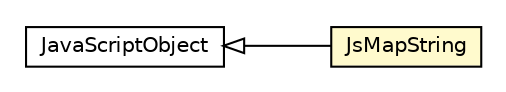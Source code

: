 #!/usr/local/bin/dot
#
# Class diagram 
# Generated by UMLGraph version R5_6-24-gf6e263 (http://www.umlgraph.org/)
#

digraph G {
	edge [fontname="Helvetica",fontsize=10,labelfontname="Helvetica",labelfontsize=10];
	node [fontname="Helvetica",fontsize=10,shape=plaintext];
	nodesep=0.25;
	ranksep=0.5;
	rankdir=LR;
	// org.turbogwt.core.collections.client.JsMapString
	c874 [label=<<table title="org.turbogwt.core.collections.client.JsMapString" border="0" cellborder="1" cellspacing="0" cellpadding="2" port="p" bgcolor="lemonChiffon" href="./JsMapString.html">
		<tr><td><table border="0" cellspacing="0" cellpadding="1">
<tr><td align="center" balign="center"> JsMapString </td></tr>
		</table></td></tr>
		</table>>, URL="./JsMapString.html", fontname="Helvetica", fontcolor="black", fontsize=10.0];
	//org.turbogwt.core.collections.client.JsMapString extends com.google.gwt.core.client.JavaScriptObject
	c903:p -> c874:p [dir=back,arrowtail=empty];
	// com.google.gwt.core.client.JavaScriptObject
	c903 [label=<<table title="com.google.gwt.core.client.JavaScriptObject" border="0" cellborder="1" cellspacing="0" cellpadding="2" port="p" href="http://google-web-toolkit.googlecode.com/svn/javadoc/latest/com/google/gwt/core/client/JavaScriptObject.html">
		<tr><td><table border="0" cellspacing="0" cellpadding="1">
<tr><td align="center" balign="center"> JavaScriptObject </td></tr>
		</table></td></tr>
		</table>>, URL="http://google-web-toolkit.googlecode.com/svn/javadoc/latest/com/google/gwt/core/client/JavaScriptObject.html", fontname="Helvetica", fontcolor="black", fontsize=10.0];
}

